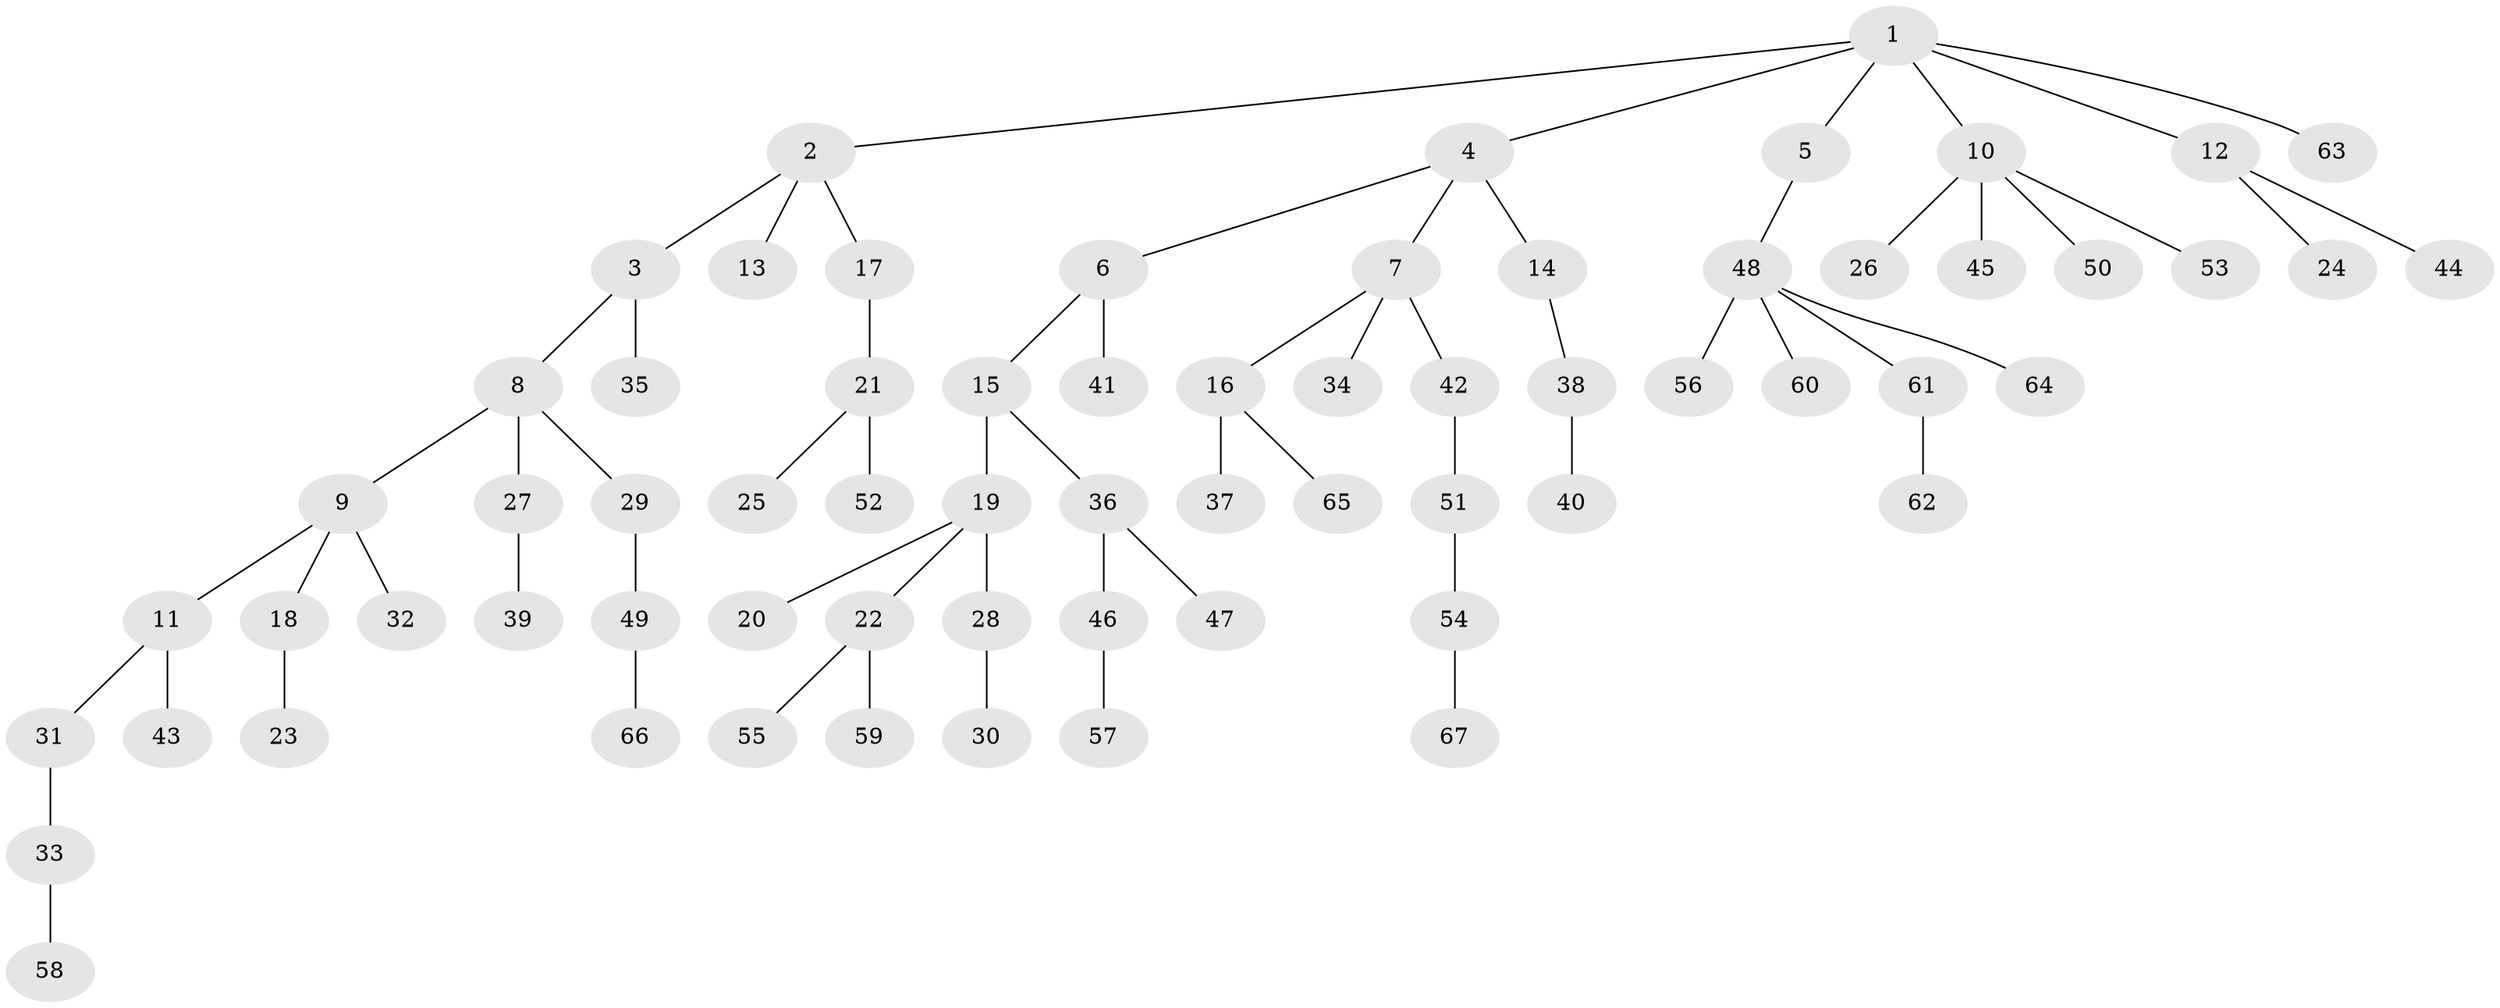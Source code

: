 // original degree distribution, {7: 0.009174311926605505, 5: 0.027522935779816515, 4: 0.09174311926605505, 2: 0.26605504587155965, 6: 0.01834862385321101, 3: 0.09174311926605505, 1: 0.4954128440366973}
// Generated by graph-tools (version 1.1) at 2025/51/03/04/25 22:51:39]
// undirected, 67 vertices, 66 edges
graph export_dot {
  node [color=gray90,style=filled];
  1;
  2;
  3;
  4;
  5;
  6;
  7;
  8;
  9;
  10;
  11;
  12;
  13;
  14;
  15;
  16;
  17;
  18;
  19;
  20;
  21;
  22;
  23;
  24;
  25;
  26;
  27;
  28;
  29;
  30;
  31;
  32;
  33;
  34;
  35;
  36;
  37;
  38;
  39;
  40;
  41;
  42;
  43;
  44;
  45;
  46;
  47;
  48;
  49;
  50;
  51;
  52;
  53;
  54;
  55;
  56;
  57;
  58;
  59;
  60;
  61;
  62;
  63;
  64;
  65;
  66;
  67;
  1 -- 2 [weight=1.0];
  1 -- 4 [weight=1.0];
  1 -- 5 [weight=1.0];
  1 -- 10 [weight=1.0];
  1 -- 12 [weight=1.0];
  1 -- 63 [weight=1.0];
  2 -- 3 [weight=1.0];
  2 -- 13 [weight=1.0];
  2 -- 17 [weight=1.0];
  3 -- 8 [weight=1.0];
  3 -- 35 [weight=1.0];
  4 -- 6 [weight=1.0];
  4 -- 7 [weight=1.0];
  4 -- 14 [weight=1.0];
  5 -- 48 [weight=1.0];
  6 -- 15 [weight=1.0];
  6 -- 41 [weight=1.0];
  7 -- 16 [weight=1.0];
  7 -- 34 [weight=1.0];
  7 -- 42 [weight=1.0];
  8 -- 9 [weight=1.0];
  8 -- 27 [weight=1.0];
  8 -- 29 [weight=1.0];
  9 -- 11 [weight=1.0];
  9 -- 18 [weight=1.0];
  9 -- 32 [weight=1.0];
  10 -- 26 [weight=1.0];
  10 -- 45 [weight=1.0];
  10 -- 50 [weight=1.0];
  10 -- 53 [weight=1.0];
  11 -- 31 [weight=1.0];
  11 -- 43 [weight=1.0];
  12 -- 24 [weight=1.0];
  12 -- 44 [weight=1.0];
  14 -- 38 [weight=1.0];
  15 -- 19 [weight=1.0];
  15 -- 36 [weight=1.0];
  16 -- 37 [weight=1.0];
  16 -- 65 [weight=1.0];
  17 -- 21 [weight=1.0];
  18 -- 23 [weight=1.0];
  19 -- 20 [weight=1.0];
  19 -- 22 [weight=1.0];
  19 -- 28 [weight=2.0];
  21 -- 25 [weight=1.0];
  21 -- 52 [weight=1.0];
  22 -- 55 [weight=1.0];
  22 -- 59 [weight=1.0];
  27 -- 39 [weight=2.0];
  28 -- 30 [weight=1.0];
  29 -- 49 [weight=1.0];
  31 -- 33 [weight=1.0];
  33 -- 58 [weight=1.0];
  36 -- 46 [weight=1.0];
  36 -- 47 [weight=1.0];
  38 -- 40 [weight=1.0];
  42 -- 51 [weight=1.0];
  46 -- 57 [weight=1.0];
  48 -- 56 [weight=1.0];
  48 -- 60 [weight=1.0];
  48 -- 61 [weight=1.0];
  48 -- 64 [weight=1.0];
  49 -- 66 [weight=1.0];
  51 -- 54 [weight=1.0];
  54 -- 67 [weight=1.0];
  61 -- 62 [weight=1.0];
}
